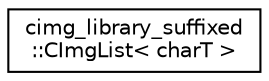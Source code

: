 digraph "Graphical Class Hierarchy"
{
 // LATEX_PDF_SIZE
  edge [fontname="Helvetica",fontsize="10",labelfontname="Helvetica",labelfontsize="10"];
  node [fontname="Helvetica",fontsize="10",shape=record];
  rankdir="LR";
  Node0 [label="cimg_library_suffixed\l::CImgList\< charT \>",height=0.2,width=0.4,color="black", fillcolor="white", style="filled",URL="$structcimg__library__suffixed_1_1CImgList.html",tooltip=" "];
}
